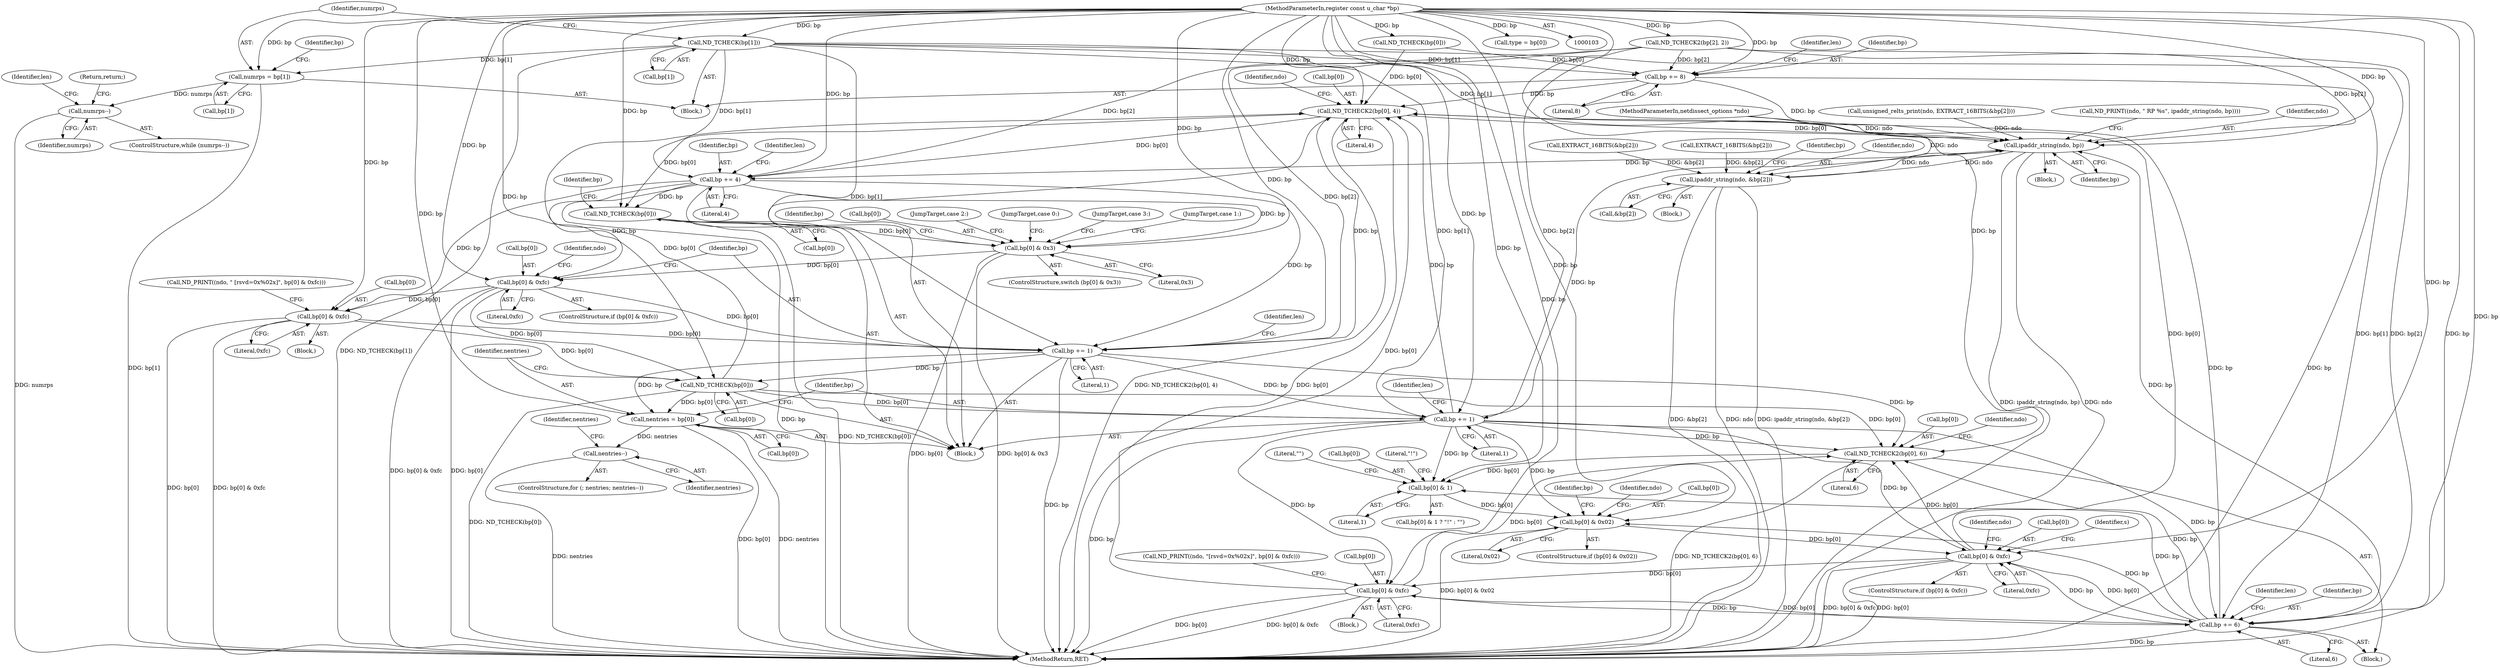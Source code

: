 digraph "0_tcpdump_5dc1860d8267b1e0cb78c9ffa2a40bea2fdb3ddc@array" {
"1000152" [label="(Call,ND_TCHECK(bp[1]))"];
"1000105" [label="(MethodParameterIn,register const u_char *bp)"];
"1000156" [label="(Call,numrps = bp[1])"];
"1000198" [label="(Call,numrps--)"];
"1000191" [label="(Call,bp += 8)"];
"1000208" [label="(Call,ND_TCHECK2(bp[0], 4))"];
"1000218" [label="(Call,ipaddr_string(ndo, bp))"];
"1000221" [label="(Call,bp += 4)"];
"1000232" [label="(Call,ND_TCHECK(bp[0]))"];
"1000237" [label="(Call,bp[0] & 0x3)"];
"1000268" [label="(Call,bp[0] & 0xfc)"];
"1000278" [label="(Call,bp[0] & 0xfc)"];
"1000283" [label="(Call,bp += 1)"];
"1000294" [label="(Call,ND_TCHECK(bp[0]))"];
"1000298" [label="(Call,nentries = bp[0])"];
"1000314" [label="(Call,nentries--)"];
"1000303" [label="(Call,bp += 1)"];
"1000322" [label="(Call,ND_TCHECK2(bp[0], 6))"];
"1000336" [label="(Call,bp[0] & 1)"];
"1000354" [label="(Call,bp[0] & 0x02)"];
"1000365" [label="(Call,bp[0] & 0xfc)"];
"1000376" [label="(Call,bp[0] & 0xfc)"];
"1000384" [label="(Call,bp += 6)"];
"1000344" [label="(Call,ipaddr_string(ndo, &bp[2]))"];
"1000241" [label="(Literal,0x3)"];
"1000267" [label="(ControlStructure,if (bp[0] & 0xfc))"];
"1000342" [label="(Literal,\"\")"];
"1000269" [label="(Call,bp[0])"];
"1000236" [label="(ControlStructure,switch (bp[0] & 0x3))"];
"1000107" [label="(Block,)"];
"1000299" [label="(Identifier,nentries)"];
"1000340" [label="(Literal,1)"];
"1000239" [label="(Identifier,bp)"];
"1000382" [label="(Identifier,s)"];
"1000270" [label="(Identifier,bp)"];
"1000181" [label="(Call,EXTRACT_16BITS(&bp[2]))"];
"1000371" [label="(Call,ND_PRINT((ndo, \"[rsvd=0x%02x]\", bp[0] & 0xfc)))"];
"1000362" [label="(Identifier,ndo)"];
"1000220" [label="(Identifier,bp)"];
"1000152" [label="(Call,ND_TCHECK(bp[1]))"];
"1000158" [label="(Call,bp[1])"];
"1000314" [label="(Call,nentries--)"];
"1000218" [label="(Call,ipaddr_string(ndo, bp))"];
"1000238" [label="(Call,bp[0])"];
"1000233" [label="(Call,bp[0])"];
"1000386" [label="(Literal,6)"];
"1000300" [label="(Call,bp[0])"];
"1000358" [label="(Literal,0x02)"];
"1000156" [label="(Call,numrps = bp[1])"];
"1000373" [label="(Identifier,ndo)"];
"1000305" [label="(Literal,1)"];
"1000323" [label="(Call,bp[0])"];
"1000307" [label="(Identifier,len)"];
"1000200" [label="(Block,)"];
"1000237" [label="(Call,bp[0] & 0x3)"];
"1000279" [label="(Call,bp[0])"];
"1000337" [label="(Call,bp[0])"];
"1000287" [label="(Identifier,len)"];
"1000343" [label="(Block,)"];
"1000255" [label="(JumpTarget,case 2:)"];
"1000336" [label="(Call,bp[0] & 1)"];
"1000243" [label="(JumpTarget,case 0:)"];
"1000295" [label="(Call,bp[0])"];
"1000213" [label="(Call,ND_PRINT((ndo, \" RP %s\", ipaddr_string(ndo, bp))))"];
"1000221" [label="(Call,bp += 4)"];
"1000272" [label="(Literal,0xfc)"];
"1000209" [label="(Call,bp[0])"];
"1000313" [label="(Identifier,nentries)"];
"1000384" [label="(Call,bp += 6)"];
"1000316" [label="(Block,)"];
"1000329" [label="(Identifier,ndo)"];
"1000216" [label="(Block,)"];
"1000351" [label="(Identifier,bp)"];
"1000369" [label="(Literal,0xfc)"];
"1000335" [label="(Call,bp[0] & 1 ? \"!\" : \"\")"];
"1000283" [label="(Call,bp += 1)"];
"1000322" [label="(Call,ND_TCHECK2(bp[0], 6))"];
"1000346" [label="(Call,&bp[2])"];
"1000225" [label="(Identifier,len)"];
"1000376" [label="(Call,bp[0] & 0xfc)"];
"1000199" [label="(Identifier,numrps)"];
"1000366" [label="(Call,bp[0])"];
"1000261" [label="(JumpTarget,case 3:)"];
"1000353" [label="(ControlStructure,if (bp[0] & 0x02))"];
"1000315" [label="(Identifier,nentries)"];
"1000344" [label="(Call,ipaddr_string(ndo, &bp[2]))"];
"1000284" [label="(Identifier,bp)"];
"1000232" [label="(Call,ND_TCHECK(bp[0]))"];
"1000355" [label="(Call,bp[0])"];
"1000163" [label="(Identifier,bp)"];
"1000195" [label="(Identifier,len)"];
"1000179" [label="(Call,unsigned_relts_print(ndo, EXTRACT_16BITS(&bp[2])))"];
"1000273" [label="(Call,ND_PRINT((ndo, \" [rsvd=0x%02x]\", bp[0] & 0xfc)))"];
"1000341" [label="(Literal,\"!\")"];
"1000192" [label="(Identifier,bp)"];
"1000367" [label="(Identifier,bp)"];
"1000205" [label="(Identifier,len)"];
"1000276" [label="(Block,)"];
"1000397" [label="(MethodReturn,RET)"];
"1000268" [label="(Call,bp[0] & 0xfc)"];
"1000223" [label="(Literal,4)"];
"1000193" [label="(Literal,8)"];
"1000157" [label="(Identifier,numrps)"];
"1000191" [label="(Call,bp += 8)"];
"1000312" [label="(ControlStructure,for (; nentries; nentries--))"];
"1000294" [label="(Call,ND_TCHECK(bp[0]))"];
"1000377" [label="(Call,bp[0])"];
"1000153" [label="(Call,bp[1])"];
"1000212" [label="(Literal,4)"];
"1000298" [label="(Call,nentries = bp[0])"];
"1000388" [label="(Identifier,len)"];
"1000304" [label="(Identifier,bp)"];
"1000345" [label="(Identifier,ndo)"];
"1000354" [label="(Call,bp[0] & 0x02)"];
"1000198" [label="(Call,numrps--)"];
"1000215" [label="(Identifier,ndo)"];
"1000104" [label="(MethodParameterIn,netdissect_options *ndo)"];
"1000219" [label="(Identifier,ndo)"];
"1000364" [label="(ControlStructure,if (bp[0] & 0xfc))"];
"1000249" [label="(JumpTarget,case 1:)"];
"1000172" [label="(Call,EXTRACT_16BITS(&bp[2]))"];
"1000161" [label="(Call,ND_TCHECK2(bp[2], 2))"];
"1000303" [label="(Call,bp += 1)"];
"1000278" [label="(Call,bp[0] & 0xfc)"];
"1000197" [label="(ControlStructure,while (numrps--))"];
"1000222" [label="(Identifier,bp)"];
"1000124" [label="(Call,type = bp[0])"];
"1000380" [label="(Literal,0xfc)"];
"1000365" [label="(Call,bp[0] & 0xfc)"];
"1000282" [label="(Literal,0xfc)"];
"1000275" [label="(Identifier,ndo)"];
"1000390" [label="(Return,return;)"];
"1000208" [label="(Call,ND_TCHECK2(bp[0], 4))"];
"1000285" [label="(Literal,1)"];
"1000374" [label="(Block,)"];
"1000385" [label="(Identifier,bp)"];
"1000116" [label="(Call,ND_TCHECK(bp[0]))"];
"1000105" [label="(MethodParameterIn,register const u_char *bp)"];
"1000326" [label="(Literal,6)"];
"1000152" -> "1000107"  [label="AST: "];
"1000152" -> "1000153"  [label="CFG: "];
"1000153" -> "1000152"  [label="AST: "];
"1000157" -> "1000152"  [label="CFG: "];
"1000152" -> "1000397"  [label="DDG: ND_TCHECK(bp[1])"];
"1000105" -> "1000152"  [label="DDG: bp"];
"1000152" -> "1000156"  [label="DDG: bp[1]"];
"1000152" -> "1000191"  [label="DDG: bp[1]"];
"1000152" -> "1000218"  [label="DDG: bp[1]"];
"1000152" -> "1000221"  [label="DDG: bp[1]"];
"1000152" -> "1000283"  [label="DDG: bp[1]"];
"1000152" -> "1000303"  [label="DDG: bp[1]"];
"1000152" -> "1000384"  [label="DDG: bp[1]"];
"1000105" -> "1000103"  [label="AST: "];
"1000105" -> "1000397"  [label="DDG: bp"];
"1000105" -> "1000116"  [label="DDG: bp"];
"1000105" -> "1000124"  [label="DDG: bp"];
"1000105" -> "1000156"  [label="DDG: bp"];
"1000105" -> "1000161"  [label="DDG: bp"];
"1000105" -> "1000191"  [label="DDG: bp"];
"1000105" -> "1000208"  [label="DDG: bp"];
"1000105" -> "1000218"  [label="DDG: bp"];
"1000105" -> "1000221"  [label="DDG: bp"];
"1000105" -> "1000232"  [label="DDG: bp"];
"1000105" -> "1000237"  [label="DDG: bp"];
"1000105" -> "1000268"  [label="DDG: bp"];
"1000105" -> "1000278"  [label="DDG: bp"];
"1000105" -> "1000283"  [label="DDG: bp"];
"1000105" -> "1000294"  [label="DDG: bp"];
"1000105" -> "1000298"  [label="DDG: bp"];
"1000105" -> "1000303"  [label="DDG: bp"];
"1000105" -> "1000322"  [label="DDG: bp"];
"1000105" -> "1000336"  [label="DDG: bp"];
"1000105" -> "1000354"  [label="DDG: bp"];
"1000105" -> "1000365"  [label="DDG: bp"];
"1000105" -> "1000376"  [label="DDG: bp"];
"1000105" -> "1000384"  [label="DDG: bp"];
"1000156" -> "1000107"  [label="AST: "];
"1000156" -> "1000158"  [label="CFG: "];
"1000157" -> "1000156"  [label="AST: "];
"1000158" -> "1000156"  [label="AST: "];
"1000163" -> "1000156"  [label="CFG: "];
"1000156" -> "1000397"  [label="DDG: bp[1]"];
"1000156" -> "1000198"  [label="DDG: numrps"];
"1000198" -> "1000197"  [label="AST: "];
"1000198" -> "1000199"  [label="CFG: "];
"1000199" -> "1000198"  [label="AST: "];
"1000205" -> "1000198"  [label="CFG: "];
"1000390" -> "1000198"  [label="CFG: "];
"1000198" -> "1000397"  [label="DDG: numrps"];
"1000191" -> "1000107"  [label="AST: "];
"1000191" -> "1000193"  [label="CFG: "];
"1000192" -> "1000191"  [label="AST: "];
"1000193" -> "1000191"  [label="AST: "];
"1000195" -> "1000191"  [label="CFG: "];
"1000191" -> "1000397"  [label="DDG: bp"];
"1000161" -> "1000191"  [label="DDG: bp[2]"];
"1000116" -> "1000191"  [label="DDG: bp[0]"];
"1000191" -> "1000208"  [label="DDG: bp"];
"1000191" -> "1000218"  [label="DDG: bp"];
"1000208" -> "1000200"  [label="AST: "];
"1000208" -> "1000212"  [label="CFG: "];
"1000209" -> "1000208"  [label="AST: "];
"1000212" -> "1000208"  [label="AST: "];
"1000215" -> "1000208"  [label="CFG: "];
"1000208" -> "1000397"  [label="DDG: bp[0]"];
"1000208" -> "1000397"  [label="DDG: ND_TCHECK2(bp[0], 4)"];
"1000376" -> "1000208"  [label="DDG: bp[0]"];
"1000303" -> "1000208"  [label="DDG: bp"];
"1000384" -> "1000208"  [label="DDG: bp"];
"1000365" -> "1000208"  [label="DDG: bp[0]"];
"1000116" -> "1000208"  [label="DDG: bp[0]"];
"1000283" -> "1000208"  [label="DDG: bp"];
"1000294" -> "1000208"  [label="DDG: bp[0]"];
"1000208" -> "1000218"  [label="DDG: bp[0]"];
"1000208" -> "1000221"  [label="DDG: bp[0]"];
"1000208" -> "1000232"  [label="DDG: bp[0]"];
"1000218" -> "1000216"  [label="AST: "];
"1000218" -> "1000220"  [label="CFG: "];
"1000219" -> "1000218"  [label="AST: "];
"1000220" -> "1000218"  [label="AST: "];
"1000213" -> "1000218"  [label="CFG: "];
"1000218" -> "1000397"  [label="DDG: ndo"];
"1000218" -> "1000397"  [label="DDG: ipaddr_string(ndo, bp)"];
"1000179" -> "1000218"  [label="DDG: ndo"];
"1000344" -> "1000218"  [label="DDG: ndo"];
"1000104" -> "1000218"  [label="DDG: ndo"];
"1000303" -> "1000218"  [label="DDG: bp"];
"1000161" -> "1000218"  [label="DDG: bp[2]"];
"1000384" -> "1000218"  [label="DDG: bp"];
"1000218" -> "1000221"  [label="DDG: bp"];
"1000218" -> "1000344"  [label="DDG: ndo"];
"1000221" -> "1000200"  [label="AST: "];
"1000221" -> "1000223"  [label="CFG: "];
"1000222" -> "1000221"  [label="AST: "];
"1000223" -> "1000221"  [label="AST: "];
"1000225" -> "1000221"  [label="CFG: "];
"1000221" -> "1000397"  [label="DDG: bp"];
"1000161" -> "1000221"  [label="DDG: bp[2]"];
"1000221" -> "1000232"  [label="DDG: bp"];
"1000221" -> "1000237"  [label="DDG: bp"];
"1000221" -> "1000268"  [label="DDG: bp"];
"1000221" -> "1000278"  [label="DDG: bp"];
"1000221" -> "1000283"  [label="DDG: bp"];
"1000232" -> "1000200"  [label="AST: "];
"1000232" -> "1000233"  [label="CFG: "];
"1000233" -> "1000232"  [label="AST: "];
"1000239" -> "1000232"  [label="CFG: "];
"1000232" -> "1000397"  [label="DDG: ND_TCHECK(bp[0])"];
"1000232" -> "1000237"  [label="DDG: bp[0]"];
"1000237" -> "1000236"  [label="AST: "];
"1000237" -> "1000241"  [label="CFG: "];
"1000238" -> "1000237"  [label="AST: "];
"1000241" -> "1000237"  [label="AST: "];
"1000243" -> "1000237"  [label="CFG: "];
"1000249" -> "1000237"  [label="CFG: "];
"1000255" -> "1000237"  [label="CFG: "];
"1000261" -> "1000237"  [label="CFG: "];
"1000270" -> "1000237"  [label="CFG: "];
"1000237" -> "1000397"  [label="DDG: bp[0] & 0x3"];
"1000237" -> "1000397"  [label="DDG: bp[0]"];
"1000237" -> "1000268"  [label="DDG: bp[0]"];
"1000268" -> "1000267"  [label="AST: "];
"1000268" -> "1000272"  [label="CFG: "];
"1000269" -> "1000268"  [label="AST: "];
"1000272" -> "1000268"  [label="AST: "];
"1000275" -> "1000268"  [label="CFG: "];
"1000284" -> "1000268"  [label="CFG: "];
"1000268" -> "1000397"  [label="DDG: bp[0]"];
"1000268" -> "1000397"  [label="DDG: bp[0] & 0xfc"];
"1000268" -> "1000278"  [label="DDG: bp[0]"];
"1000268" -> "1000283"  [label="DDG: bp[0]"];
"1000268" -> "1000294"  [label="DDG: bp[0]"];
"1000278" -> "1000276"  [label="AST: "];
"1000278" -> "1000282"  [label="CFG: "];
"1000279" -> "1000278"  [label="AST: "];
"1000282" -> "1000278"  [label="AST: "];
"1000273" -> "1000278"  [label="CFG: "];
"1000278" -> "1000397"  [label="DDG: bp[0] & 0xfc"];
"1000278" -> "1000397"  [label="DDG: bp[0]"];
"1000278" -> "1000283"  [label="DDG: bp[0]"];
"1000278" -> "1000294"  [label="DDG: bp[0]"];
"1000283" -> "1000200"  [label="AST: "];
"1000283" -> "1000285"  [label="CFG: "];
"1000284" -> "1000283"  [label="AST: "];
"1000285" -> "1000283"  [label="AST: "];
"1000287" -> "1000283"  [label="CFG: "];
"1000283" -> "1000397"  [label="DDG: bp"];
"1000161" -> "1000283"  [label="DDG: bp[2]"];
"1000283" -> "1000294"  [label="DDG: bp"];
"1000283" -> "1000298"  [label="DDG: bp"];
"1000283" -> "1000303"  [label="DDG: bp"];
"1000283" -> "1000322"  [label="DDG: bp"];
"1000294" -> "1000200"  [label="AST: "];
"1000294" -> "1000295"  [label="CFG: "];
"1000295" -> "1000294"  [label="AST: "];
"1000299" -> "1000294"  [label="CFG: "];
"1000294" -> "1000397"  [label="DDG: ND_TCHECK(bp[0])"];
"1000294" -> "1000298"  [label="DDG: bp[0]"];
"1000294" -> "1000303"  [label="DDG: bp[0]"];
"1000294" -> "1000322"  [label="DDG: bp[0]"];
"1000298" -> "1000200"  [label="AST: "];
"1000298" -> "1000300"  [label="CFG: "];
"1000299" -> "1000298"  [label="AST: "];
"1000300" -> "1000298"  [label="AST: "];
"1000304" -> "1000298"  [label="CFG: "];
"1000298" -> "1000397"  [label="DDG: nentries"];
"1000298" -> "1000397"  [label="DDG: bp[0]"];
"1000298" -> "1000314"  [label="DDG: nentries"];
"1000314" -> "1000312"  [label="AST: "];
"1000314" -> "1000315"  [label="CFG: "];
"1000315" -> "1000314"  [label="AST: "];
"1000313" -> "1000314"  [label="CFG: "];
"1000314" -> "1000397"  [label="DDG: nentries"];
"1000303" -> "1000200"  [label="AST: "];
"1000303" -> "1000305"  [label="CFG: "];
"1000304" -> "1000303"  [label="AST: "];
"1000305" -> "1000303"  [label="AST: "];
"1000307" -> "1000303"  [label="CFG: "];
"1000303" -> "1000397"  [label="DDG: bp"];
"1000161" -> "1000303"  [label="DDG: bp[2]"];
"1000303" -> "1000322"  [label="DDG: bp"];
"1000303" -> "1000336"  [label="DDG: bp"];
"1000303" -> "1000354"  [label="DDG: bp"];
"1000303" -> "1000365"  [label="DDG: bp"];
"1000303" -> "1000376"  [label="DDG: bp"];
"1000303" -> "1000384"  [label="DDG: bp"];
"1000322" -> "1000316"  [label="AST: "];
"1000322" -> "1000326"  [label="CFG: "];
"1000323" -> "1000322"  [label="AST: "];
"1000326" -> "1000322"  [label="AST: "];
"1000329" -> "1000322"  [label="CFG: "];
"1000322" -> "1000397"  [label="DDG: ND_TCHECK2(bp[0], 6)"];
"1000376" -> "1000322"  [label="DDG: bp[0]"];
"1000384" -> "1000322"  [label="DDG: bp"];
"1000365" -> "1000322"  [label="DDG: bp[0]"];
"1000322" -> "1000336"  [label="DDG: bp[0]"];
"1000336" -> "1000335"  [label="AST: "];
"1000336" -> "1000340"  [label="CFG: "];
"1000337" -> "1000336"  [label="AST: "];
"1000340" -> "1000336"  [label="AST: "];
"1000341" -> "1000336"  [label="CFG: "];
"1000342" -> "1000336"  [label="CFG: "];
"1000384" -> "1000336"  [label="DDG: bp"];
"1000336" -> "1000354"  [label="DDG: bp[0]"];
"1000354" -> "1000353"  [label="AST: "];
"1000354" -> "1000358"  [label="CFG: "];
"1000355" -> "1000354"  [label="AST: "];
"1000358" -> "1000354"  [label="AST: "];
"1000362" -> "1000354"  [label="CFG: "];
"1000367" -> "1000354"  [label="CFG: "];
"1000354" -> "1000397"  [label="DDG: bp[0] & 0x02"];
"1000384" -> "1000354"  [label="DDG: bp"];
"1000354" -> "1000365"  [label="DDG: bp[0]"];
"1000365" -> "1000364"  [label="AST: "];
"1000365" -> "1000369"  [label="CFG: "];
"1000366" -> "1000365"  [label="AST: "];
"1000369" -> "1000365"  [label="AST: "];
"1000373" -> "1000365"  [label="CFG: "];
"1000382" -> "1000365"  [label="CFG: "];
"1000365" -> "1000397"  [label="DDG: bp[0] & 0xfc"];
"1000365" -> "1000397"  [label="DDG: bp[0]"];
"1000384" -> "1000365"  [label="DDG: bp"];
"1000365" -> "1000376"  [label="DDG: bp[0]"];
"1000365" -> "1000384"  [label="DDG: bp[0]"];
"1000376" -> "1000374"  [label="AST: "];
"1000376" -> "1000380"  [label="CFG: "];
"1000377" -> "1000376"  [label="AST: "];
"1000380" -> "1000376"  [label="AST: "];
"1000371" -> "1000376"  [label="CFG: "];
"1000376" -> "1000397"  [label="DDG: bp[0] & 0xfc"];
"1000376" -> "1000397"  [label="DDG: bp[0]"];
"1000384" -> "1000376"  [label="DDG: bp"];
"1000376" -> "1000384"  [label="DDG: bp[0]"];
"1000384" -> "1000316"  [label="AST: "];
"1000384" -> "1000386"  [label="CFG: "];
"1000385" -> "1000384"  [label="AST: "];
"1000386" -> "1000384"  [label="AST: "];
"1000388" -> "1000384"  [label="CFG: "];
"1000384" -> "1000397"  [label="DDG: bp"];
"1000161" -> "1000384"  [label="DDG: bp[2]"];
"1000344" -> "1000343"  [label="AST: "];
"1000344" -> "1000346"  [label="CFG: "];
"1000345" -> "1000344"  [label="AST: "];
"1000346" -> "1000344"  [label="AST: "];
"1000351" -> "1000344"  [label="CFG: "];
"1000344" -> "1000397"  [label="DDG: ipaddr_string(ndo, &bp[2])"];
"1000344" -> "1000397"  [label="DDG: &bp[2]"];
"1000344" -> "1000397"  [label="DDG: ndo"];
"1000104" -> "1000344"  [label="DDG: ndo"];
"1000181" -> "1000344"  [label="DDG: &bp[2]"];
"1000172" -> "1000344"  [label="DDG: &bp[2]"];
}
